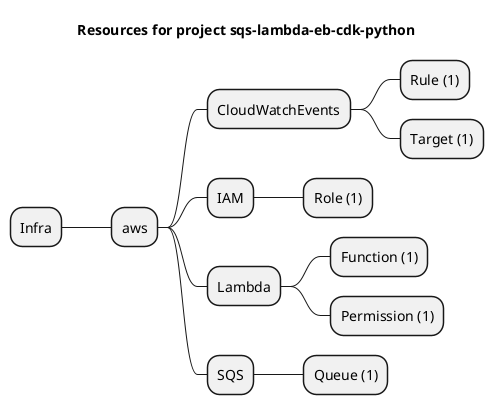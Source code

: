 @startmindmap
title Resources for project sqs-lambda-eb-cdk-python
skinparam monochrome true
+ Infra
++ aws
+++ CloudWatchEvents
++++ Rule (1)
++++ Target (1)
+++ IAM
++++ Role (1)
+++ Lambda
++++ Function (1)
++++ Permission (1)
+++ SQS
++++ Queue (1)
@endmindmap